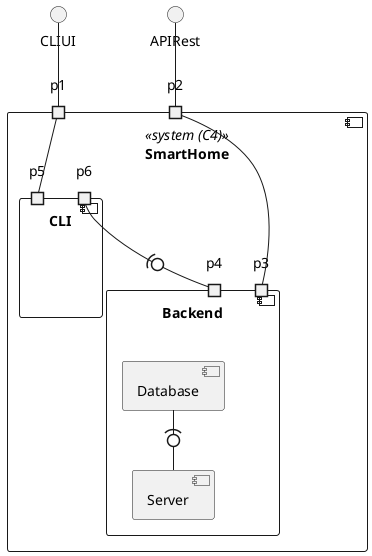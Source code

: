 @startuml
'https://plantuml.com/component-diagram
component SmartHome <<system (C4)>> {
    port p1
    port p2

    component Backend {
        port p3
        port p4
        component Database
        component Server
    }

    component CLI{
        port p5
        port p6
    }
}

CLIUI -down- p1
p5 - p1
p6 -(0- p4

p3 - p2
p2 -up- APIRest

Database -(0- Server

@enduml